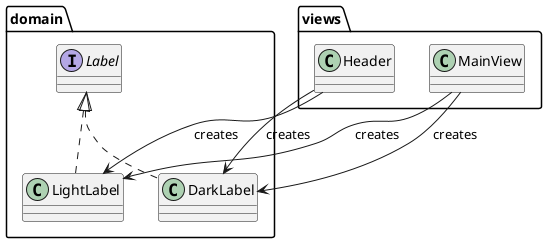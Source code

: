 @startuml

package domain {

    interface Label

    class LightLabel

    class DarkLabel

    Label <|.. LightLabel
    Label <|.. DarkLabel
}

package views {
    Header --> LightLabel : creates
    Header --> DarkLabel : creates

    MainView --> LightLabel : creates
    MainView --> DarkLabel : creates
}
@enduml

